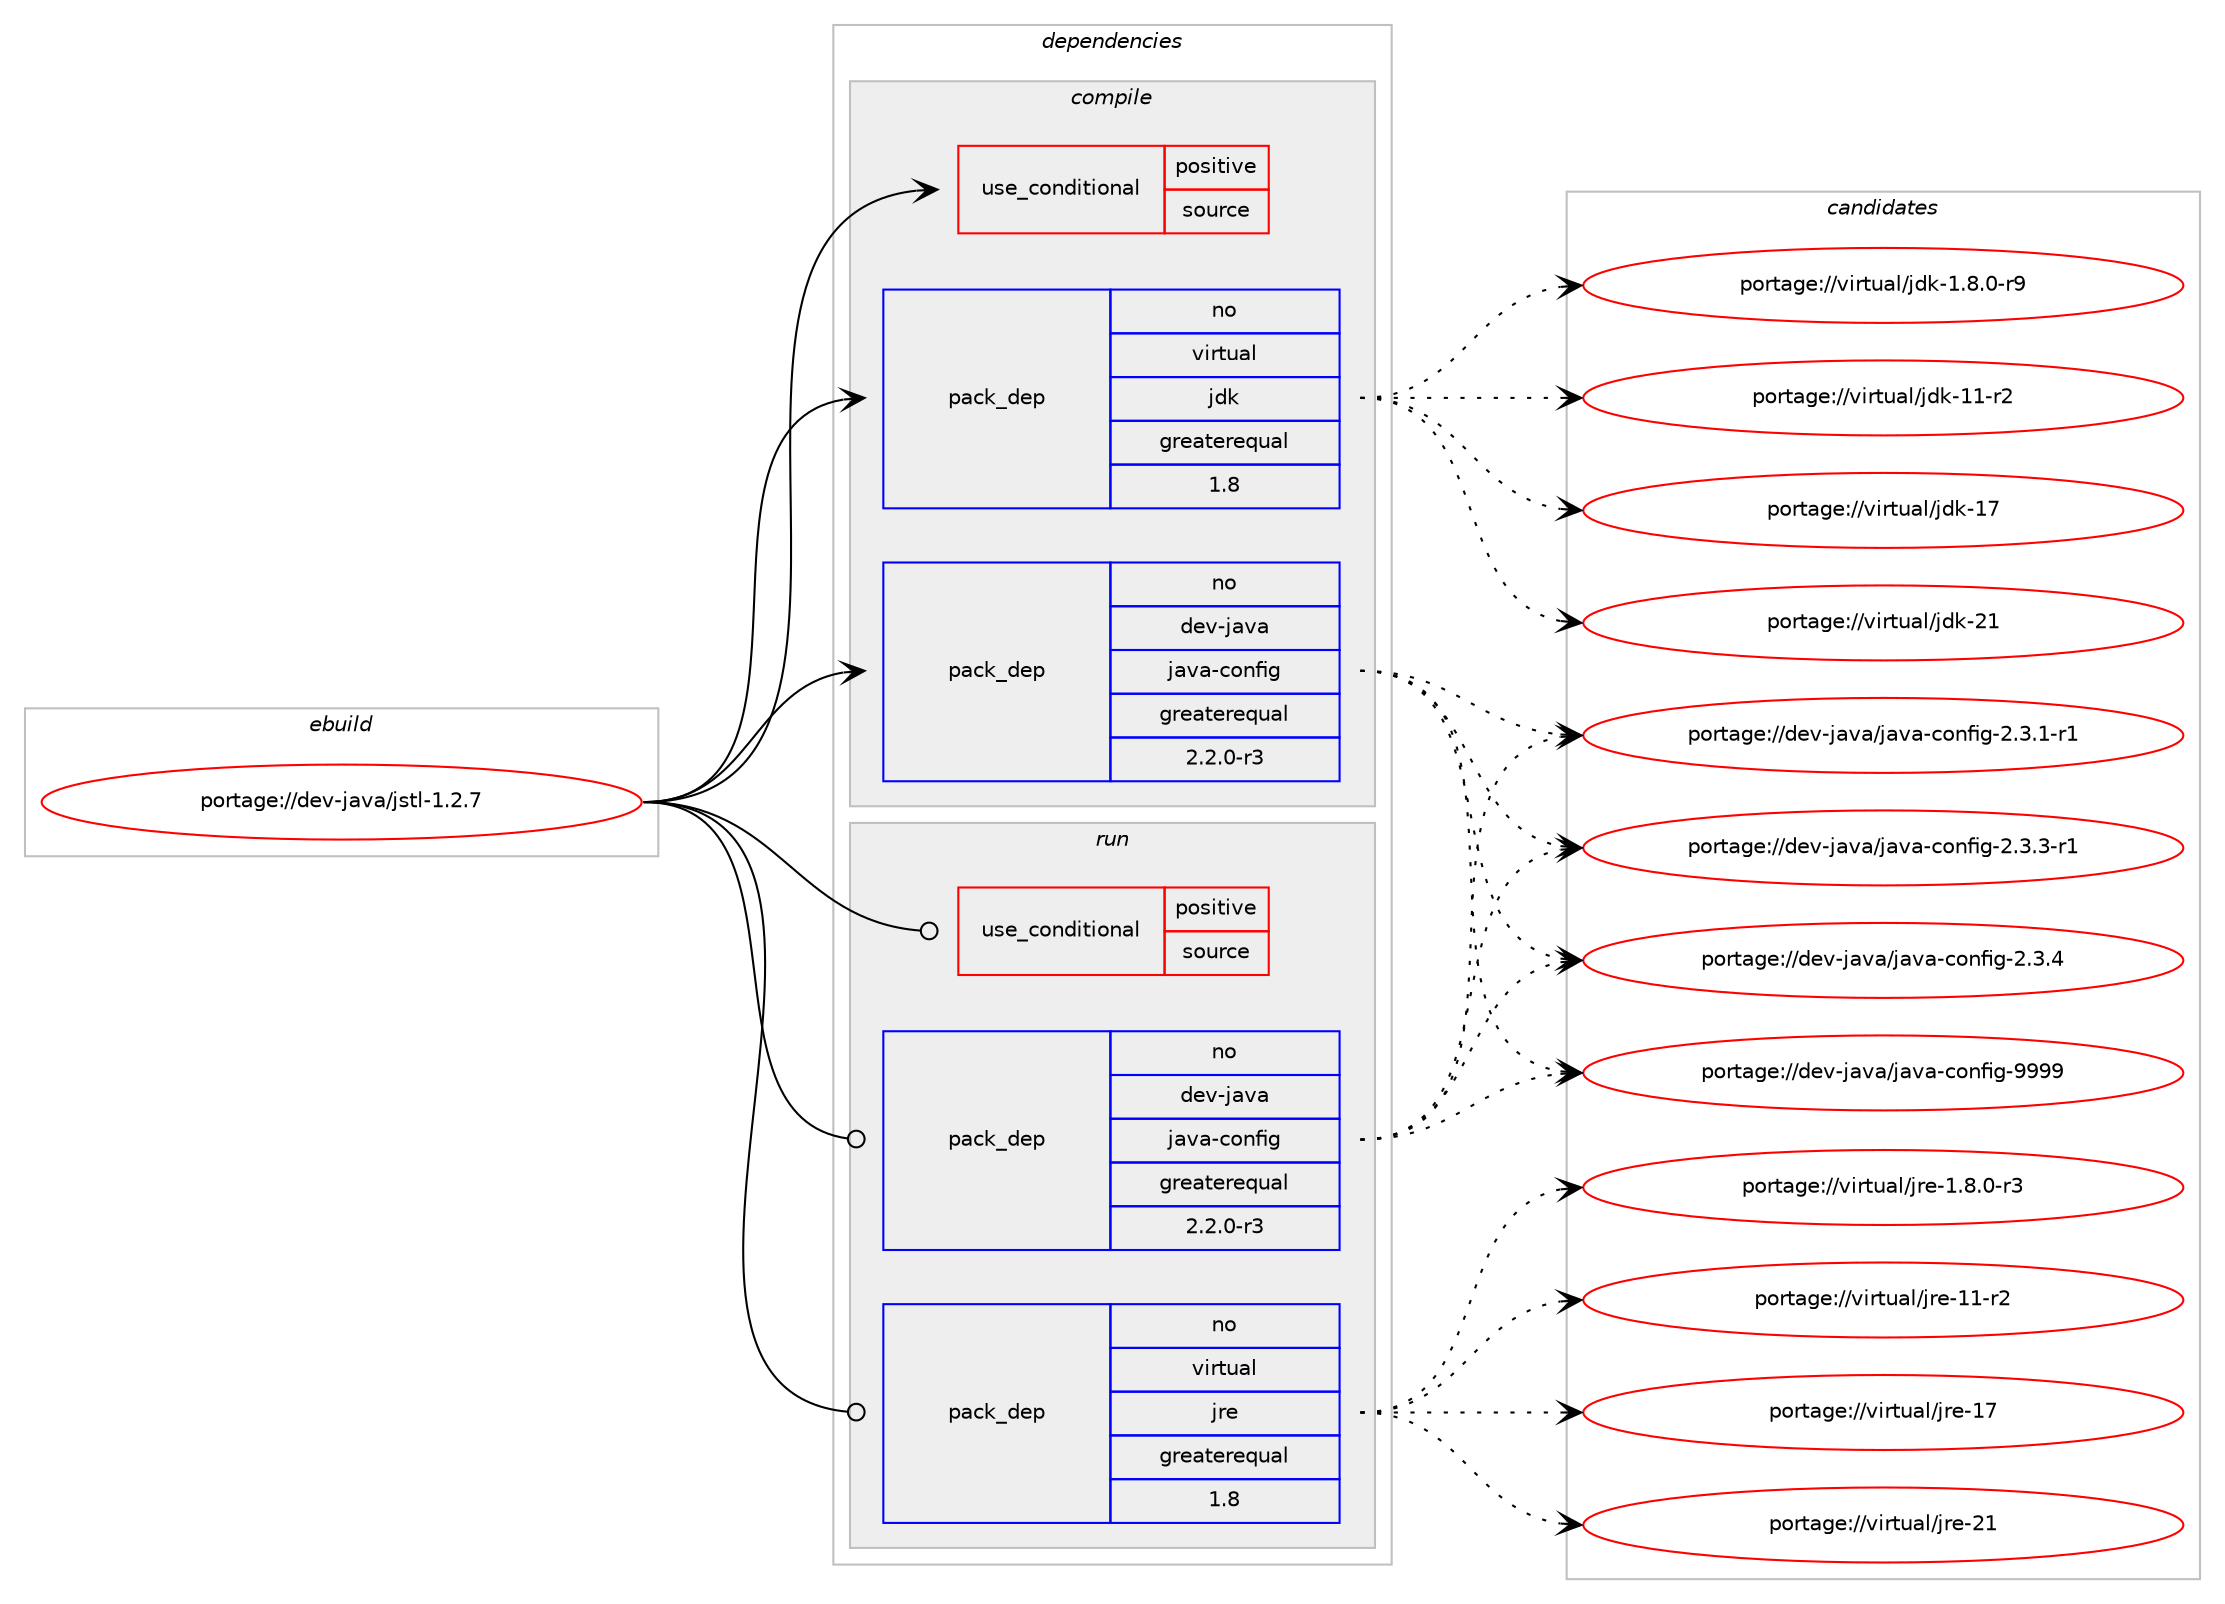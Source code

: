 digraph prolog {

# *************
# Graph options
# *************

newrank=true;
concentrate=true;
compound=true;
graph [rankdir=LR,fontname=Helvetica,fontsize=10,ranksep=1.5];#, ranksep=2.5, nodesep=0.2];
edge  [arrowhead=vee];
node  [fontname=Helvetica,fontsize=10];

# **********
# The ebuild
# **********

subgraph cluster_leftcol {
color=gray;
rank=same;
label=<<i>ebuild</i>>;
id [label="portage://dev-java/jstl-1.2.7", color=red, width=4, href="../dev-java/jstl-1.2.7.svg"];
}

# ****************
# The dependencies
# ****************

subgraph cluster_midcol {
color=gray;
label=<<i>dependencies</i>>;
subgraph cluster_compile {
fillcolor="#eeeeee";
style=filled;
label=<<i>compile</i>>;
subgraph cond21513 {
dependency48634 [label=<<TABLE BORDER="0" CELLBORDER="1" CELLSPACING="0" CELLPADDING="4"><TR><TD ROWSPAN="3" CELLPADDING="10">use_conditional</TD></TR><TR><TD>positive</TD></TR><TR><TD>source</TD></TR></TABLE>>, shape=none, color=red];
# *** BEGIN UNKNOWN DEPENDENCY TYPE (TODO) ***
# dependency48634 -> package_dependency(portage://dev-java/jstl-1.2.7,install,no,app-arch,zip,none,[,,],[],[])
# *** END UNKNOWN DEPENDENCY TYPE (TODO) ***

}
id:e -> dependency48634:w [weight=20,style="solid",arrowhead="vee"];
subgraph pack26095 {
dependency48635 [label=<<TABLE BORDER="0" CELLBORDER="1" CELLSPACING="0" CELLPADDING="4" WIDTH="220"><TR><TD ROWSPAN="6" CELLPADDING="30">pack_dep</TD></TR><TR><TD WIDTH="110">no</TD></TR><TR><TD>dev-java</TD></TR><TR><TD>java-config</TD></TR><TR><TD>greaterequal</TD></TR><TR><TD>2.2.0-r3</TD></TR></TABLE>>, shape=none, color=blue];
}
id:e -> dependency48635:w [weight=20,style="solid",arrowhead="vee"];
# *** BEGIN UNKNOWN DEPENDENCY TYPE (TODO) ***
# id -> package_dependency(portage://dev-java/jstl-1.2.7,install,no,dev-java,javax-el-api,none,[,,],[slot(2.2)],[])
# *** END UNKNOWN DEPENDENCY TYPE (TODO) ***

# *** BEGIN UNKNOWN DEPENDENCY TYPE (TODO) ***
# id -> package_dependency(portage://dev-java/jstl-1.2.7,install,no,dev-java,javax-jsp-api,none,[,,],[slot(2.2)],[])
# *** END UNKNOWN DEPENDENCY TYPE (TODO) ***

# *** BEGIN UNKNOWN DEPENDENCY TYPE (TODO) ***
# id -> package_dependency(portage://dev-java/jstl-1.2.7,install,no,dev-java,javax-servlet-api,none,[,,],[slot(2.5)],[])
# *** END UNKNOWN DEPENDENCY TYPE (TODO) ***

# *** BEGIN UNKNOWN DEPENDENCY TYPE (TODO) ***
# id -> package_dependency(portage://dev-java/jstl-1.2.7,install,no,dev-java,jstl-api,none,[,,],[slot(0)],[])
# *** END UNKNOWN DEPENDENCY TYPE (TODO) ***

# *** BEGIN UNKNOWN DEPENDENCY TYPE (TODO) ***
# id -> package_dependency(portage://dev-java/jstl-1.2.7,install,no,dev-java,xalan,none,[,,],[slot(0)],[])
# *** END UNKNOWN DEPENDENCY TYPE (TODO) ***

subgraph pack26096 {
dependency48636 [label=<<TABLE BORDER="0" CELLBORDER="1" CELLSPACING="0" CELLPADDING="4" WIDTH="220"><TR><TD ROWSPAN="6" CELLPADDING="30">pack_dep</TD></TR><TR><TD WIDTH="110">no</TD></TR><TR><TD>virtual</TD></TR><TR><TD>jdk</TD></TR><TR><TD>greaterequal</TD></TR><TR><TD>1.8</TD></TR></TABLE>>, shape=none, color=blue];
}
id:e -> dependency48636:w [weight=20,style="solid",arrowhead="vee"];
}
subgraph cluster_compileandrun {
fillcolor="#eeeeee";
style=filled;
label=<<i>compile and run</i>>;
}
subgraph cluster_run {
fillcolor="#eeeeee";
style=filled;
label=<<i>run</i>>;
subgraph cond21514 {
dependency48637 [label=<<TABLE BORDER="0" CELLBORDER="1" CELLSPACING="0" CELLPADDING="4"><TR><TD ROWSPAN="3" CELLPADDING="10">use_conditional</TD></TR><TR><TD>positive</TD></TR><TR><TD>source</TD></TR></TABLE>>, shape=none, color=red];
# *** BEGIN UNKNOWN DEPENDENCY TYPE (TODO) ***
# dependency48637 -> package_dependency(portage://dev-java/jstl-1.2.7,run,no,app-arch,zip,none,[,,],[],[])
# *** END UNKNOWN DEPENDENCY TYPE (TODO) ***

}
id:e -> dependency48637:w [weight=20,style="solid",arrowhead="odot"];
subgraph pack26097 {
dependency48638 [label=<<TABLE BORDER="0" CELLBORDER="1" CELLSPACING="0" CELLPADDING="4" WIDTH="220"><TR><TD ROWSPAN="6" CELLPADDING="30">pack_dep</TD></TR><TR><TD WIDTH="110">no</TD></TR><TR><TD>dev-java</TD></TR><TR><TD>java-config</TD></TR><TR><TD>greaterequal</TD></TR><TR><TD>2.2.0-r3</TD></TR></TABLE>>, shape=none, color=blue];
}
id:e -> dependency48638:w [weight=20,style="solid",arrowhead="odot"];
# *** BEGIN UNKNOWN DEPENDENCY TYPE (TODO) ***
# id -> package_dependency(portage://dev-java/jstl-1.2.7,run,no,dev-java,javax-el-api,none,[,,],[slot(2.2)],[])
# *** END UNKNOWN DEPENDENCY TYPE (TODO) ***

# *** BEGIN UNKNOWN DEPENDENCY TYPE (TODO) ***
# id -> package_dependency(portage://dev-java/jstl-1.2.7,run,no,dev-java,javax-jsp-api,none,[,,],[slot(2.2)],[])
# *** END UNKNOWN DEPENDENCY TYPE (TODO) ***

# *** BEGIN UNKNOWN DEPENDENCY TYPE (TODO) ***
# id -> package_dependency(portage://dev-java/jstl-1.2.7,run,no,dev-java,javax-servlet-api,none,[,,],[slot(2.5)],[])
# *** END UNKNOWN DEPENDENCY TYPE (TODO) ***

# *** BEGIN UNKNOWN DEPENDENCY TYPE (TODO) ***
# id -> package_dependency(portage://dev-java/jstl-1.2.7,run,no,dev-java,jstl-api,none,[,,],[slot(0)],[])
# *** END UNKNOWN DEPENDENCY TYPE (TODO) ***

# *** BEGIN UNKNOWN DEPENDENCY TYPE (TODO) ***
# id -> package_dependency(portage://dev-java/jstl-1.2.7,run,no,dev-java,xalan,none,[,,],[slot(0)],[])
# *** END UNKNOWN DEPENDENCY TYPE (TODO) ***

subgraph pack26098 {
dependency48639 [label=<<TABLE BORDER="0" CELLBORDER="1" CELLSPACING="0" CELLPADDING="4" WIDTH="220"><TR><TD ROWSPAN="6" CELLPADDING="30">pack_dep</TD></TR><TR><TD WIDTH="110">no</TD></TR><TR><TD>virtual</TD></TR><TR><TD>jre</TD></TR><TR><TD>greaterequal</TD></TR><TR><TD>1.8</TD></TR></TABLE>>, shape=none, color=blue];
}
id:e -> dependency48639:w [weight=20,style="solid",arrowhead="odot"];
}
}

# **************
# The candidates
# **************

subgraph cluster_choices {
rank=same;
color=gray;
label=<<i>candidates</i>>;

subgraph choice26095 {
color=black;
nodesep=1;
choice10010111845106971189747106971189745991111101021051034550465146494511449 [label="portage://dev-java/java-config-2.3.1-r1", color=red, width=4,href="../dev-java/java-config-2.3.1-r1.svg"];
choice10010111845106971189747106971189745991111101021051034550465146514511449 [label="portage://dev-java/java-config-2.3.3-r1", color=red, width=4,href="../dev-java/java-config-2.3.3-r1.svg"];
choice1001011184510697118974710697118974599111110102105103455046514652 [label="portage://dev-java/java-config-2.3.4", color=red, width=4,href="../dev-java/java-config-2.3.4.svg"];
choice10010111845106971189747106971189745991111101021051034557575757 [label="portage://dev-java/java-config-9999", color=red, width=4,href="../dev-java/java-config-9999.svg"];
dependency48635:e -> choice10010111845106971189747106971189745991111101021051034550465146494511449:w [style=dotted,weight="100"];
dependency48635:e -> choice10010111845106971189747106971189745991111101021051034550465146514511449:w [style=dotted,weight="100"];
dependency48635:e -> choice1001011184510697118974710697118974599111110102105103455046514652:w [style=dotted,weight="100"];
dependency48635:e -> choice10010111845106971189747106971189745991111101021051034557575757:w [style=dotted,weight="100"];
}
subgraph choice26096 {
color=black;
nodesep=1;
choice11810511411611797108471061001074549465646484511457 [label="portage://virtual/jdk-1.8.0-r9", color=red, width=4,href="../virtual/jdk-1.8.0-r9.svg"];
choice11810511411611797108471061001074549494511450 [label="portage://virtual/jdk-11-r2", color=red, width=4,href="../virtual/jdk-11-r2.svg"];
choice1181051141161179710847106100107454955 [label="portage://virtual/jdk-17", color=red, width=4,href="../virtual/jdk-17.svg"];
choice1181051141161179710847106100107455049 [label="portage://virtual/jdk-21", color=red, width=4,href="../virtual/jdk-21.svg"];
dependency48636:e -> choice11810511411611797108471061001074549465646484511457:w [style=dotted,weight="100"];
dependency48636:e -> choice11810511411611797108471061001074549494511450:w [style=dotted,weight="100"];
dependency48636:e -> choice1181051141161179710847106100107454955:w [style=dotted,weight="100"];
dependency48636:e -> choice1181051141161179710847106100107455049:w [style=dotted,weight="100"];
}
subgraph choice26097 {
color=black;
nodesep=1;
choice10010111845106971189747106971189745991111101021051034550465146494511449 [label="portage://dev-java/java-config-2.3.1-r1", color=red, width=4,href="../dev-java/java-config-2.3.1-r1.svg"];
choice10010111845106971189747106971189745991111101021051034550465146514511449 [label="portage://dev-java/java-config-2.3.3-r1", color=red, width=4,href="../dev-java/java-config-2.3.3-r1.svg"];
choice1001011184510697118974710697118974599111110102105103455046514652 [label="portage://dev-java/java-config-2.3.4", color=red, width=4,href="../dev-java/java-config-2.3.4.svg"];
choice10010111845106971189747106971189745991111101021051034557575757 [label="portage://dev-java/java-config-9999", color=red, width=4,href="../dev-java/java-config-9999.svg"];
dependency48638:e -> choice10010111845106971189747106971189745991111101021051034550465146494511449:w [style=dotted,weight="100"];
dependency48638:e -> choice10010111845106971189747106971189745991111101021051034550465146514511449:w [style=dotted,weight="100"];
dependency48638:e -> choice1001011184510697118974710697118974599111110102105103455046514652:w [style=dotted,weight="100"];
dependency48638:e -> choice10010111845106971189747106971189745991111101021051034557575757:w [style=dotted,weight="100"];
}
subgraph choice26098 {
color=black;
nodesep=1;
choice11810511411611797108471061141014549465646484511451 [label="portage://virtual/jre-1.8.0-r3", color=red, width=4,href="../virtual/jre-1.8.0-r3.svg"];
choice11810511411611797108471061141014549494511450 [label="portage://virtual/jre-11-r2", color=red, width=4,href="../virtual/jre-11-r2.svg"];
choice1181051141161179710847106114101454955 [label="portage://virtual/jre-17", color=red, width=4,href="../virtual/jre-17.svg"];
choice1181051141161179710847106114101455049 [label="portage://virtual/jre-21", color=red, width=4,href="../virtual/jre-21.svg"];
dependency48639:e -> choice11810511411611797108471061141014549465646484511451:w [style=dotted,weight="100"];
dependency48639:e -> choice11810511411611797108471061141014549494511450:w [style=dotted,weight="100"];
dependency48639:e -> choice1181051141161179710847106114101454955:w [style=dotted,weight="100"];
dependency48639:e -> choice1181051141161179710847106114101455049:w [style=dotted,weight="100"];
}
}

}
